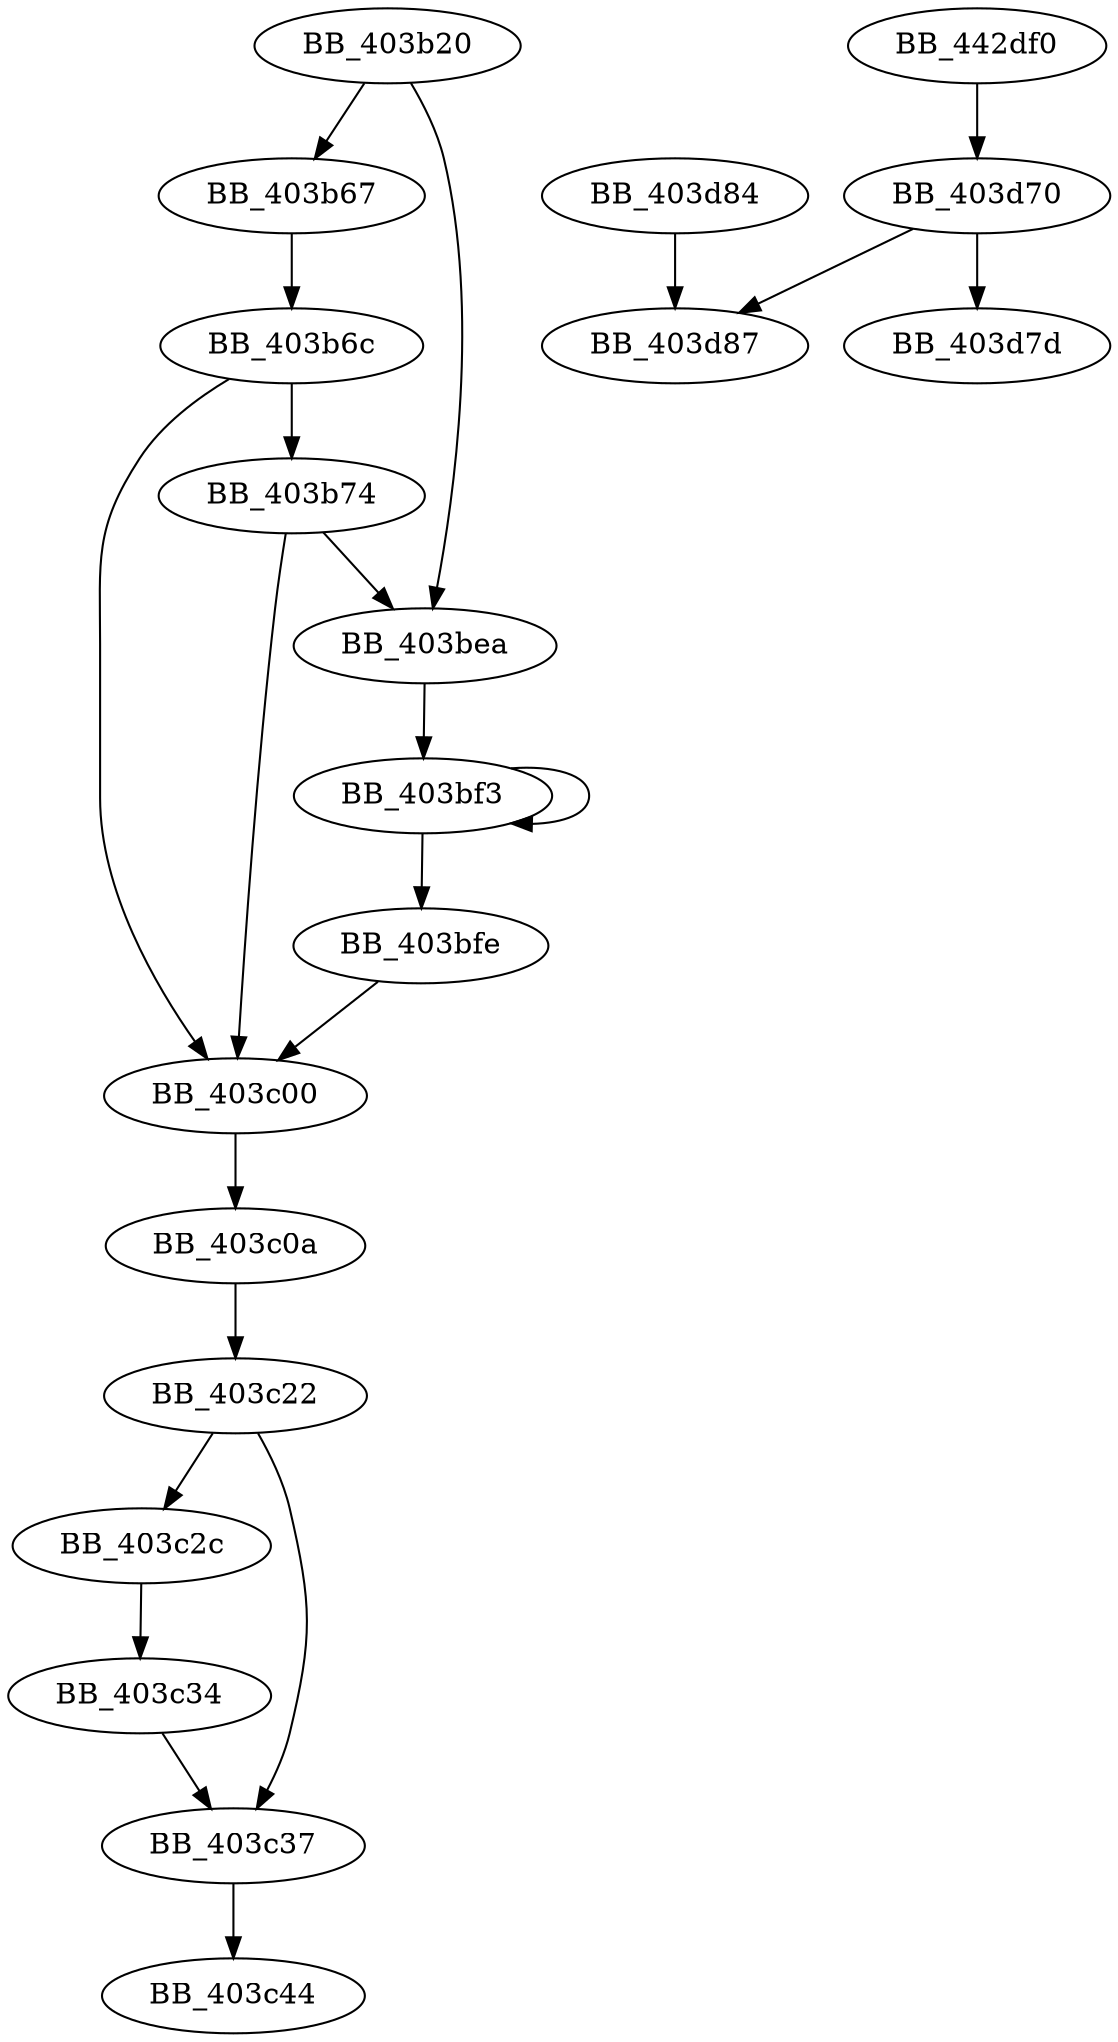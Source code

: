 DiGraph sub_403B20{
BB_403b20->BB_403b67
BB_403b20->BB_403bea
BB_403b67->BB_403b6c
BB_403b6c->BB_403b74
BB_403b6c->BB_403c00
BB_403b74->BB_403bea
BB_403b74->BB_403c00
BB_403bea->BB_403bf3
BB_403bf3->BB_403bf3
BB_403bf3->BB_403bfe
BB_403bfe->BB_403c00
BB_403c00->BB_403c0a
BB_403c0a->BB_403c22
BB_403c22->BB_403c2c
BB_403c22->BB_403c37
BB_403c2c->BB_403c34
BB_403c34->BB_403c37
BB_403c37->BB_403c44
BB_403d70->BB_403d7d
BB_403d70->BB_403d87
BB_403d84->BB_403d87
BB_442df0->BB_403d70
}
